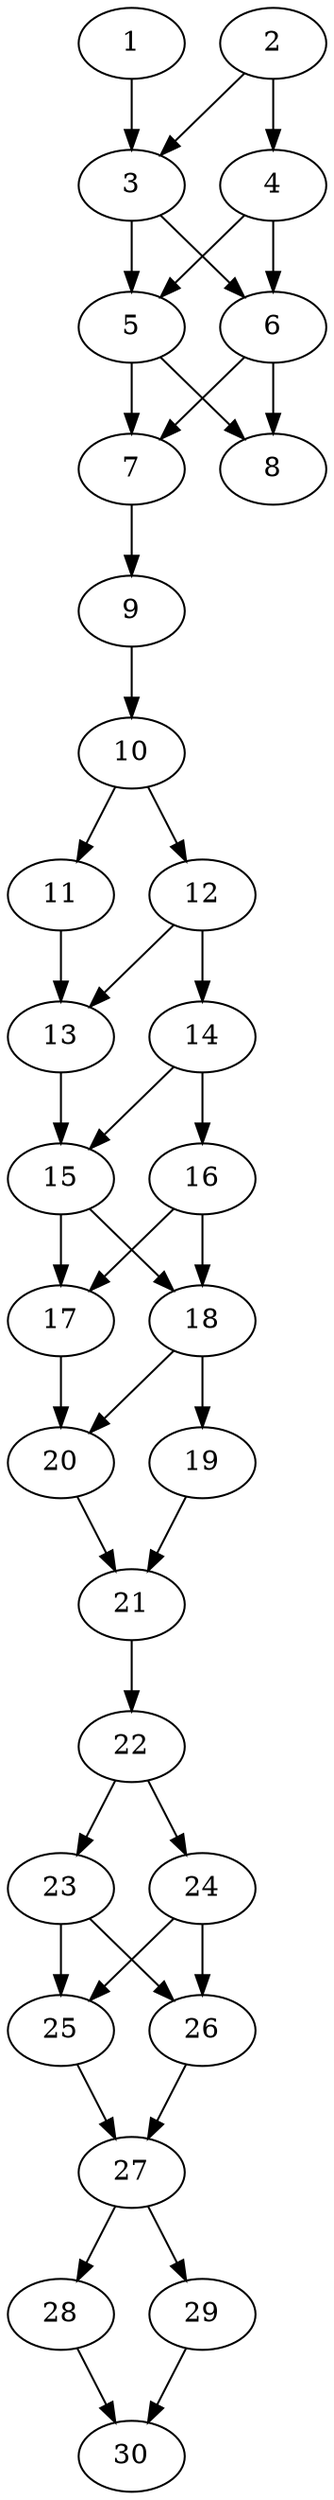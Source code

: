 // DAG automatically generated by daggen at Thu Oct  3 14:04:18 2019
// ./daggen --dot -n 30 --ccr 0.5 --fat 0.3 --regular 0.7 --density 0.9 --mindata 5242880 --maxdata 52428800 
digraph G {
  1 [size="31963136", alpha="0.08", expect_size="15981568"] 
  1 -> 3 [size ="15981568"]
  2 [size="47427584", alpha="0.15", expect_size="23713792"] 
  2 -> 3 [size ="23713792"]
  2 -> 4 [size ="23713792"]
  3 [size="18063360", alpha="0.00", expect_size="9031680"] 
  3 -> 5 [size ="9031680"]
  3 -> 6 [size ="9031680"]
  4 [size="70596608", alpha="0.02", expect_size="35298304"] 
  4 -> 5 [size ="35298304"]
  4 -> 6 [size ="35298304"]
  5 [size="92870656", alpha="0.02", expect_size="46435328"] 
  5 -> 7 [size ="46435328"]
  5 -> 8 [size ="46435328"]
  6 [size="72445952", alpha="0.03", expect_size="36222976"] 
  6 -> 7 [size ="36222976"]
  6 -> 8 [size ="36222976"]
  7 [size="99641344", alpha="0.02", expect_size="49820672"] 
  7 -> 9 [size ="49820672"]
  8 [size="69001216", alpha="0.15", expect_size="34500608"] 
  9 [size="86685696", alpha="0.14", expect_size="43342848"] 
  9 -> 10 [size ="43342848"]
  10 [size="83771392", alpha="0.10", expect_size="41885696"] 
  10 -> 11 [size ="41885696"]
  10 -> 12 [size ="41885696"]
  11 [size="44021760", alpha="0.17", expect_size="22010880"] 
  11 -> 13 [size ="22010880"]
  12 [size="81903616", alpha="0.15", expect_size="40951808"] 
  12 -> 13 [size ="40951808"]
  12 -> 14 [size ="40951808"]
  13 [size="56004608", alpha="0.04", expect_size="28002304"] 
  13 -> 15 [size ="28002304"]
  14 [size="56940544", alpha="0.17", expect_size="28470272"] 
  14 -> 15 [size ="28470272"]
  14 -> 16 [size ="28470272"]
  15 [size="67774464", alpha="0.03", expect_size="33887232"] 
  15 -> 17 [size ="33887232"]
  15 -> 18 [size ="33887232"]
  16 [size="74983424", alpha="0.05", expect_size="37491712"] 
  16 -> 17 [size ="37491712"]
  16 -> 18 [size ="37491712"]
  17 [size="88090624", alpha="0.03", expect_size="44045312"] 
  17 -> 20 [size ="44045312"]
  18 [size="97785856", alpha="0.18", expect_size="48892928"] 
  18 -> 19 [size ="48892928"]
  18 -> 20 [size ="48892928"]
  19 [size="73197568", alpha="0.04", expect_size="36598784"] 
  19 -> 21 [size ="36598784"]
  20 [size="45895680", alpha="0.16", expect_size="22947840"] 
  20 -> 21 [size ="22947840"]
  21 [size="95014912", alpha="0.13", expect_size="47507456"] 
  21 -> 22 [size ="47507456"]
  22 [size="81367040", alpha="0.18", expect_size="40683520"] 
  22 -> 23 [size ="40683520"]
  22 -> 24 [size ="40683520"]
  23 [size="57194496", alpha="0.05", expect_size="28597248"] 
  23 -> 25 [size ="28597248"]
  23 -> 26 [size ="28597248"]
  24 [size="74125312", alpha="0.04", expect_size="37062656"] 
  24 -> 25 [size ="37062656"]
  24 -> 26 [size ="37062656"]
  25 [size="57849856", alpha="0.01", expect_size="28924928"] 
  25 -> 27 [size ="28924928"]
  26 [size="72660992", alpha="0.11", expect_size="36330496"] 
  26 -> 27 [size ="36330496"]
  27 [size="96466944", alpha="0.00", expect_size="48233472"] 
  27 -> 28 [size ="48233472"]
  27 -> 29 [size ="48233472"]
  28 [size="14370816", alpha="0.01", expect_size="7185408"] 
  28 -> 30 [size ="7185408"]
  29 [size="101132288", alpha="0.19", expect_size="50566144"] 
  29 -> 30 [size ="50566144"]
  30 [size="23728128", alpha="0.12", expect_size="11864064"] 
}
